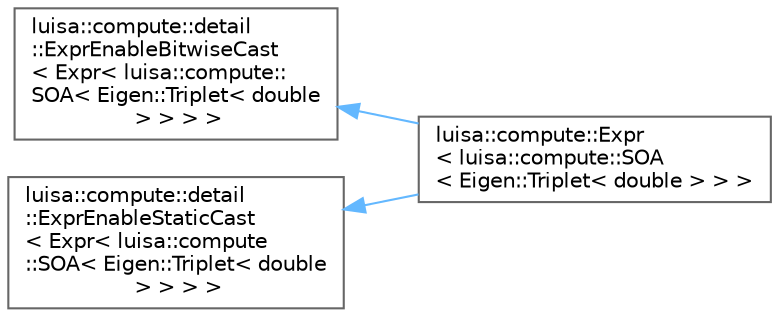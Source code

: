 digraph "类继承关系图"
{
 // LATEX_PDF_SIZE
  bgcolor="transparent";
  edge [fontname=Helvetica,fontsize=10,labelfontname=Helvetica,labelfontsize=10];
  node [fontname=Helvetica,fontsize=10,shape=box,height=0.2,width=0.4];
  rankdir="LR";
  Node0 [id="Node000000",label="luisa::compute::detail\l::ExprEnableBitwiseCast\l\< Expr\< luisa::compute::\lSOA\< Eigen::Triplet\< double\l \> \> \> \>",height=0.2,width=0.4,color="grey40", fillcolor="white", style="filled",URL="$structluisa_1_1compute_1_1detail_1_1_expr_enable_bitwise_cast.html",tooltip=" "];
  Node0 -> Node1 [id="edge5475_Node000000_Node000001",dir="back",color="steelblue1",style="solid",tooltip=" "];
  Node1 [id="Node000001",label="luisa::compute::Expr\l\< luisa::compute::SOA\l\< Eigen::Triplet\< double \> \> \>",height=0.2,width=0.4,color="grey40", fillcolor="white", style="filled",URL="$structluisa_1_1compute_1_1_expr.html",tooltip=" "];
  Node2 [id="Node000002",label="luisa::compute::detail\l::ExprEnableStaticCast\l\< Expr\< luisa::compute\l::SOA\< Eigen::Triplet\< double\l \> \> \> \>",height=0.2,width=0.4,color="grey40", fillcolor="white", style="filled",URL="$structluisa_1_1compute_1_1detail_1_1_expr_enable_static_cast.html",tooltip=" "];
  Node2 -> Node1 [id="edge5476_Node000002_Node000001",dir="back",color="steelblue1",style="solid",tooltip=" "];
}
